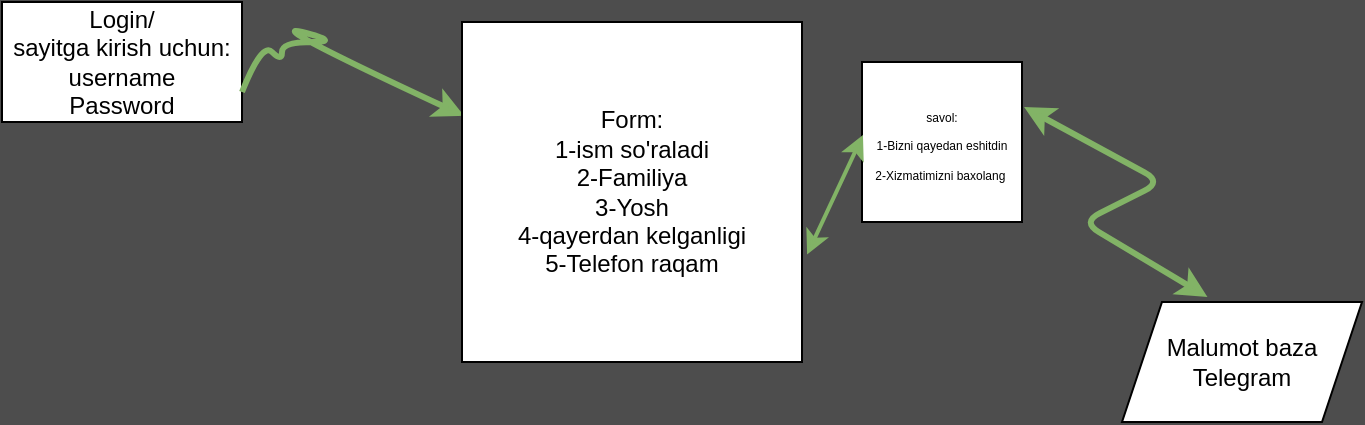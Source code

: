 <mxfile>
    <diagram id="WGnaMvIkrfG3KaZah50K" name="Page-1">
        <mxGraphModel dx="173" dy="111" grid="1" gridSize="10" guides="1" tooltips="1" connect="1" arrows="1" fold="1" page="1" pageScale="1" pageWidth="850" pageHeight="1100" background="#4D4D4D" math="0" shadow="0">
            <root>
                <mxCell id="0"/>
                <mxCell id="1" parent="0"/>
                <mxCell id="4" value="Login/&lt;div&gt;sayitga kirish uchun:&lt;br&gt;username&lt;br&gt;Password&lt;/div&gt;" style="rounded=0;whiteSpace=wrap;html=1;" vertex="1" parent="1">
                    <mxGeometry x="10" y="10" width="120" height="60" as="geometry"/>
                </mxCell>
                <mxCell id="5" value="" style="curved=1;endArrow=classic;html=1;exitX=1;exitY=0.75;exitDx=0;exitDy=0;entryX=0.006;entryY=0.276;entryDx=0;entryDy=0;entryPerimeter=0;fillColor=#d5e8d4;strokeColor=#82b366;strokeWidth=3;" edge="1" parent="1" source="4" target="6">
                    <mxGeometry width="50" height="50" relative="1" as="geometry">
                        <mxPoint x="130" y="69.98" as="sourcePoint"/>
                        <mxPoint x="260" y="80" as="targetPoint"/>
                        <Array as="points">
                            <mxPoint x="140" y="30"/>
                            <mxPoint x="150" y="40"/>
                            <mxPoint x="150" y="30"/>
                            <mxPoint x="180" y="30"/>
                            <mxPoint x="140" y="20"/>
                        </Array>
                    </mxGeometry>
                </mxCell>
                <mxCell id="6" value="Form:&lt;br&gt;1-ism so&#39;raladi&lt;br&gt;2-Familiya&lt;br&gt;3-Yosh&lt;br&gt;4-qayerdan kelganligi&lt;br&gt;5-Telefon raqam" style="whiteSpace=wrap;html=1;aspect=fixed;align=center;" vertex="1" parent="1">
                    <mxGeometry x="240" y="20" width="170" height="170" as="geometry"/>
                </mxCell>
                <mxCell id="11" value="Malumot baza&lt;br&gt;Telegram" style="shape=parallelogram;perimeter=parallelogramPerimeter;whiteSpace=wrap;html=1;fixedSize=1;" vertex="1" parent="1">
                    <mxGeometry x="570" y="160" width="120" height="60" as="geometry"/>
                </mxCell>
                <mxCell id="12" value="" style="endArrow=classic;startArrow=classic;html=1;entryX=0.356;entryY=-0.042;entryDx=0;entryDy=0;entryPerimeter=0;fillColor=#d5e8d4;strokeColor=#82b366;strokeWidth=3;exitX=1.013;exitY=0.282;exitDx=0;exitDy=0;exitPerimeter=0;" edge="1" parent="1" source="15" target="11">
                    <mxGeometry width="50" height="50" relative="1" as="geometry">
                        <mxPoint x="620" y="70" as="sourcePoint"/>
                        <mxPoint x="500" y="100" as="targetPoint"/>
                        <Array as="points">
                            <mxPoint x="590" y="100"/>
                            <mxPoint x="550" y="120"/>
                        </Array>
                    </mxGeometry>
                </mxCell>
                <mxCell id="15" value="&lt;font style=&quot;font-size: 6px;&quot;&gt;savol:&lt;/font&gt;&lt;div&gt;&lt;font style=&quot;font-size: 6px;&quot;&gt;1-Bizni qayedan eshitdin&lt;br&gt;2-Xizmatimizni baxolang&amp;nbsp;&lt;/font&gt;&lt;/div&gt;" style="whiteSpace=wrap;html=1;aspect=fixed;" vertex="1" parent="1">
                    <mxGeometry x="440" y="40" width="80" height="80" as="geometry"/>
                </mxCell>
                <mxCell id="16" value="" style="endArrow=classic;startArrow=classic;html=1;entryX=0.006;entryY=0.456;entryDx=0;entryDy=0;entryPerimeter=0;exitX=1.015;exitY=0.684;exitDx=0;exitDy=0;exitPerimeter=0;fillColor=#d5e8d4;strokeColor=#82b366;strokeWidth=2;" edge="1" parent="1" source="6" target="15">
                    <mxGeometry width="100" height="100" relative="1" as="geometry">
                        <mxPoint x="340" y="190" as="sourcePoint"/>
                        <mxPoint x="440" y="90" as="targetPoint"/>
                    </mxGeometry>
                </mxCell>
            </root>
        </mxGraphModel>
    </diagram>
</mxfile>